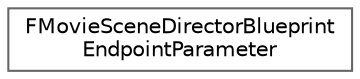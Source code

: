 digraph "Graphical Class Hierarchy"
{
 // INTERACTIVE_SVG=YES
 // LATEX_PDF_SIZE
  bgcolor="transparent";
  edge [fontname=Helvetica,fontsize=10,labelfontname=Helvetica,labelfontsize=10];
  node [fontname=Helvetica,fontsize=10,shape=box,height=0.2,width=0.4];
  rankdir="LR";
  Node0 [id="Node000000",label="FMovieSceneDirectorBlueprint\lEndpointParameter",height=0.2,width=0.4,color="grey40", fillcolor="white", style="filled",URL="$df/d6c/structFMovieSceneDirectorBlueprintEndpointParameter.html",tooltip="Structure for creating extra parameter pins on an enpdoint."];
}
